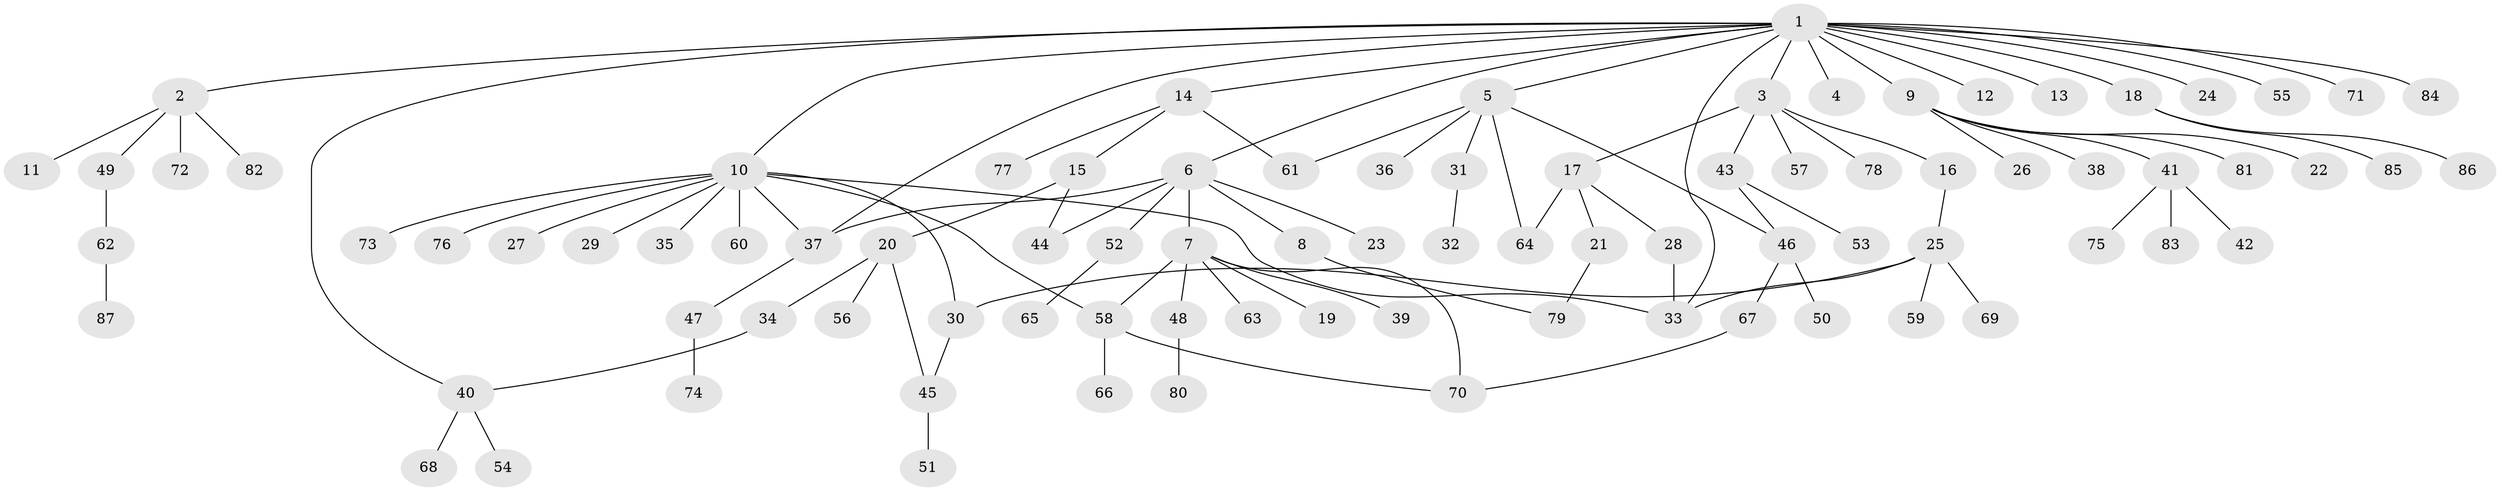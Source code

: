// coarse degree distribution, {19: 0.015151515151515152, 4: 0.07575757575757576, 8: 0.045454545454545456, 1: 0.5757575757575758, 6: 0.015151515151515152, 2: 0.18181818181818182, 5: 0.030303030303030304, 10: 0.015151515151515152, 3: 0.045454545454545456}
// Generated by graph-tools (version 1.1) at 2025/51/02/27/25 19:51:54]
// undirected, 87 vertices, 102 edges
graph export_dot {
graph [start="1"]
  node [color=gray90,style=filled];
  1;
  2;
  3;
  4;
  5;
  6;
  7;
  8;
  9;
  10;
  11;
  12;
  13;
  14;
  15;
  16;
  17;
  18;
  19;
  20;
  21;
  22;
  23;
  24;
  25;
  26;
  27;
  28;
  29;
  30;
  31;
  32;
  33;
  34;
  35;
  36;
  37;
  38;
  39;
  40;
  41;
  42;
  43;
  44;
  45;
  46;
  47;
  48;
  49;
  50;
  51;
  52;
  53;
  54;
  55;
  56;
  57;
  58;
  59;
  60;
  61;
  62;
  63;
  64;
  65;
  66;
  67;
  68;
  69;
  70;
  71;
  72;
  73;
  74;
  75;
  76;
  77;
  78;
  79;
  80;
  81;
  82;
  83;
  84;
  85;
  86;
  87;
  1 -- 2;
  1 -- 3;
  1 -- 4;
  1 -- 5;
  1 -- 6;
  1 -- 9;
  1 -- 10;
  1 -- 12;
  1 -- 13;
  1 -- 14;
  1 -- 18;
  1 -- 24;
  1 -- 33;
  1 -- 37;
  1 -- 40;
  1 -- 55;
  1 -- 71;
  1 -- 84;
  2 -- 11;
  2 -- 49;
  2 -- 72;
  2 -- 82;
  3 -- 16;
  3 -- 17;
  3 -- 43;
  3 -- 57;
  3 -- 78;
  5 -- 31;
  5 -- 36;
  5 -- 46;
  5 -- 61;
  5 -- 64;
  6 -- 7;
  6 -- 8;
  6 -- 23;
  6 -- 37;
  6 -- 44;
  6 -- 52;
  7 -- 19;
  7 -- 39;
  7 -- 48;
  7 -- 58;
  7 -- 63;
  7 -- 70;
  8 -- 79;
  9 -- 22;
  9 -- 26;
  9 -- 38;
  9 -- 41;
  9 -- 81;
  10 -- 27;
  10 -- 29;
  10 -- 30;
  10 -- 33;
  10 -- 35;
  10 -- 37;
  10 -- 58;
  10 -- 60;
  10 -- 73;
  10 -- 76;
  14 -- 15;
  14 -- 61;
  14 -- 77;
  15 -- 20;
  15 -- 44;
  16 -- 25;
  17 -- 21;
  17 -- 28;
  17 -- 64;
  18 -- 85;
  18 -- 86;
  20 -- 34;
  20 -- 45;
  20 -- 56;
  21 -- 79;
  25 -- 30;
  25 -- 33;
  25 -- 59;
  25 -- 69;
  28 -- 33;
  30 -- 45;
  31 -- 32;
  34 -- 40;
  37 -- 47;
  40 -- 54;
  40 -- 68;
  41 -- 42;
  41 -- 75;
  41 -- 83;
  43 -- 46;
  43 -- 53;
  45 -- 51;
  46 -- 50;
  46 -- 67;
  47 -- 74;
  48 -- 80;
  49 -- 62;
  52 -- 65;
  58 -- 66;
  58 -- 70;
  62 -- 87;
  67 -- 70;
}
